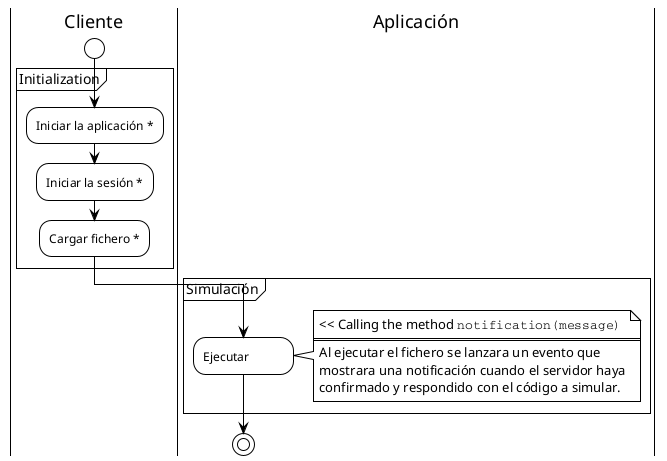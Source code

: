 @startuml
'https://plantuml.com/activity-diagram-beta
!theme plain

'Simulación
skinparam defaultFontName consolas
skinparam minClassWidth 100
skinparam conditionStyle inside

|Cliente|

  start
  partition Initialization {
    :Iniciar la aplicación *;
    :Iniciar la sesión *;
    :Cargar fichero *;
  }

|Aplicación|


  partition "Simulación" {
    :Ejecutar;
    note right
      << Calling the method ""notification(message)""
      ====
      Al ejecutar el fichero se lanzara un evento que
      mostrara una notificación cuando el servidor haya
      confirmado y respondido con el código a simular.
    end note
'    TODO
'    Mostrar error con mensaje
  }



  stop


@enduml
